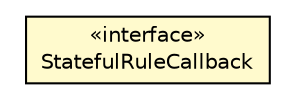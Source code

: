#!/usr/local/bin/dot
#
# Class diagram 
# Generated by UMLGraph version R5_6_6-8-g8d7759 (http://www.umlgraph.org/)
#

digraph G {
	edge [fontname="Helvetica",fontsize=10,labelfontname="Helvetica",labelfontsize=10];
	node [fontname="Helvetica",fontsize=10,shape=plaintext];
	nodesep=0.25;
	ranksep=0.5;
	// org.dayatang.rule.StatefulRuleCallback
	c88951 [label=<<table title="org.dayatang.rule.StatefulRuleCallback" border="0" cellborder="1" cellspacing="0" cellpadding="2" port="p" bgcolor="lemonChiffon" href="./StatefulRuleCallback.html">
		<tr><td><table border="0" cellspacing="0" cellpadding="1">
<tr><td align="center" balign="center"> &#171;interface&#187; </td></tr>
<tr><td align="center" balign="center"> StatefulRuleCallback </td></tr>
		</table></td></tr>
		</table>>, URL="./StatefulRuleCallback.html", fontname="Helvetica", fontcolor="black", fontsize=10.0];
}

